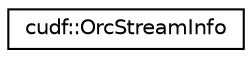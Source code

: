 digraph "Graphical Class Hierarchy"
{
  edge [fontname="Helvetica",fontsize="10",labelfontname="Helvetica",labelfontsize="10"];
  node [fontname="Helvetica",fontsize="10",shape=record];
  rankdir="LR";
  Node0 [label="cudf::OrcStreamInfo",height=0.2,width=0.4,color="black", fillcolor="white", style="filled",URL="$structcudf_1_1OrcStreamInfo.html",tooltip="Struct that maps ORC streams to columns. "];
}
